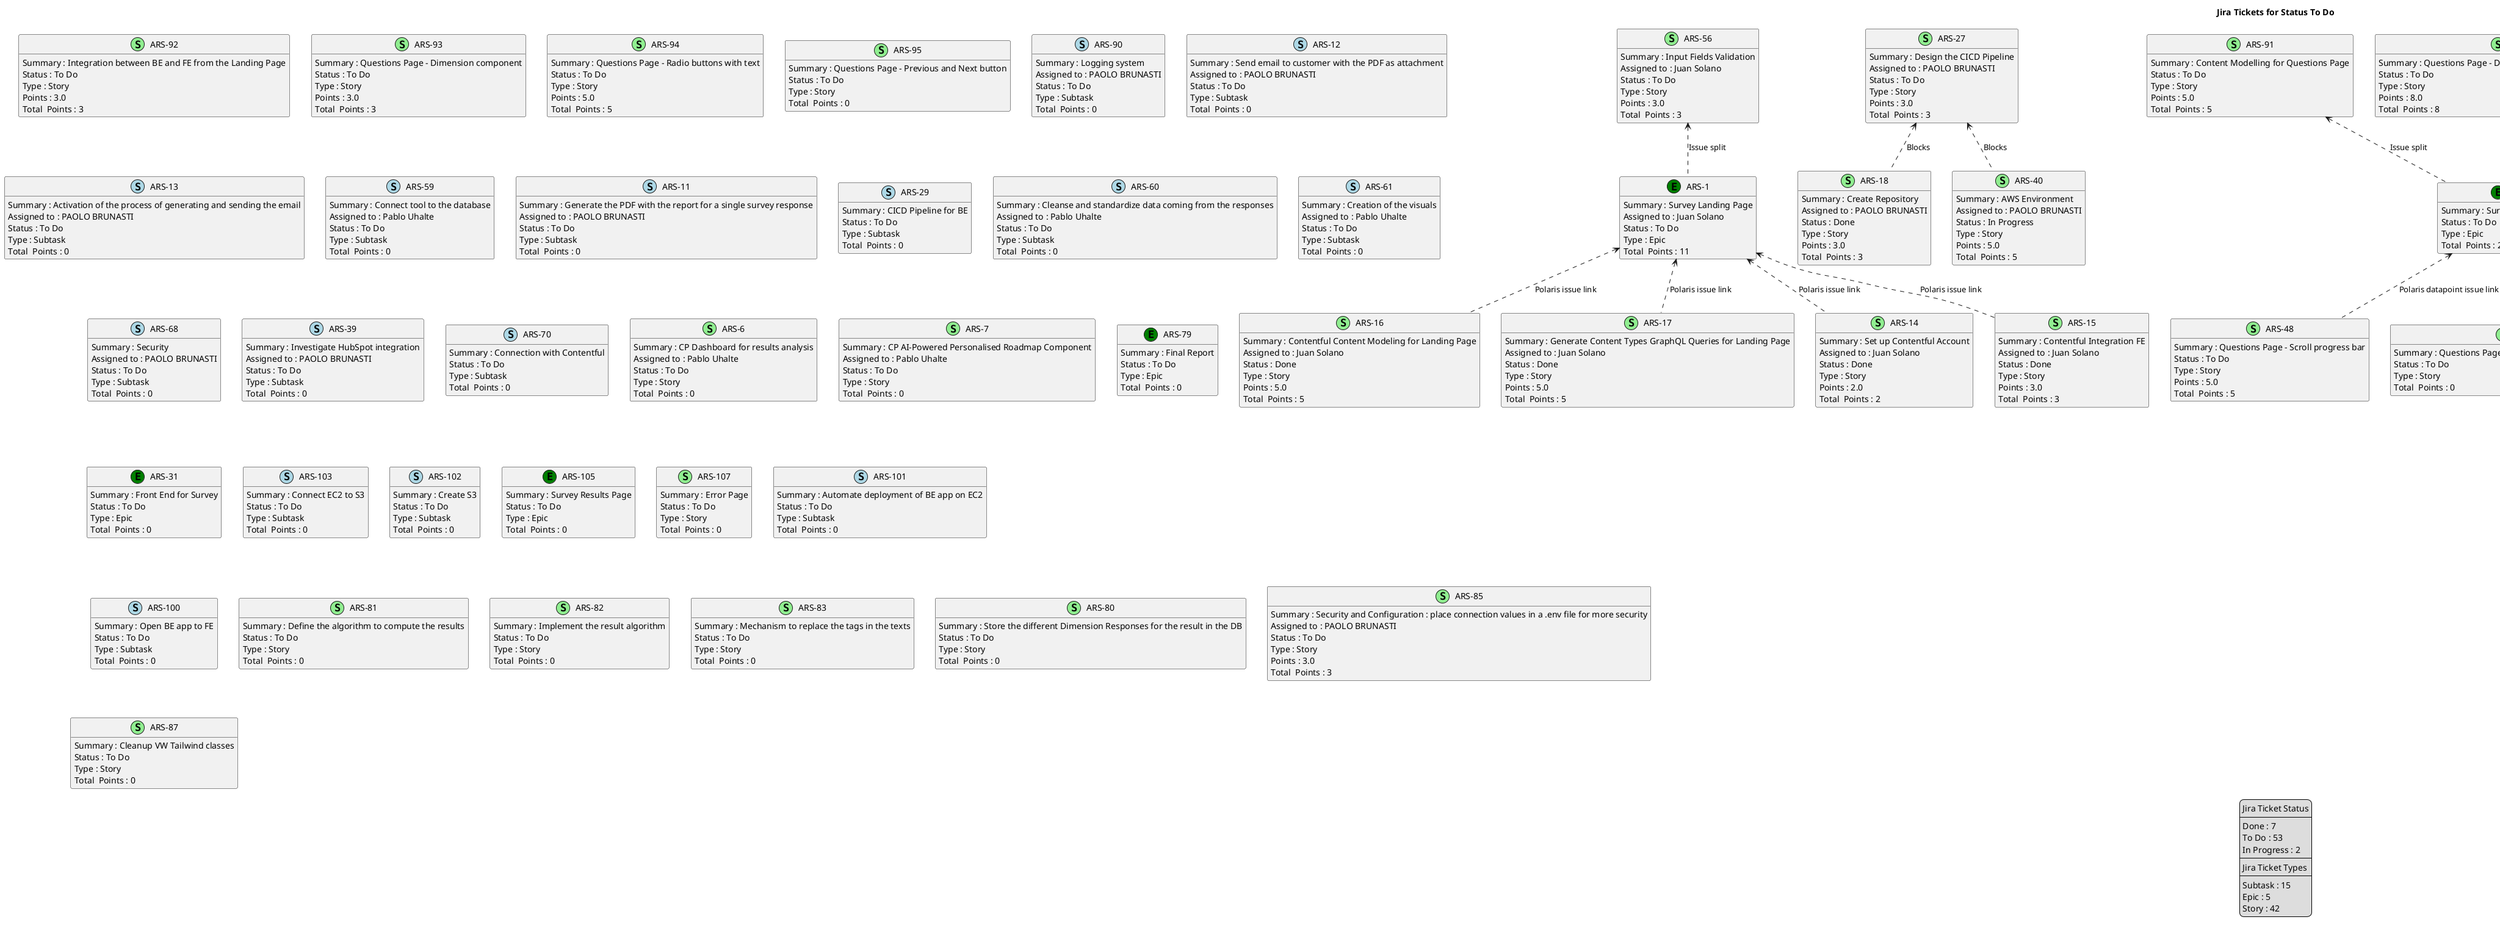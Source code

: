 @startuml
'https://plantuml.com/class-diagram

' GENERATE CLASS DIAGRAM ===========
' Generated at    : Thu May 23 13:36:26 CEST 2024

title Jira Tickets for Status To Do
hide empty members

legend
Jira Ticket Status
----
Done : 7
To Do : 53
In Progress : 2
----
Jira Ticket Types
----
Subtask : 15
Epic : 5
Story : 42
end legend


' Tickets =======
class "ARS-16" << (S,lightgreen) >> {
 Summary : Contentful Content Modeling for Landing Page
 Assigned to : Juan Solano
 Status : Done
 Type : Story
 Points : 5.0
Total  Points : 5
}

class "ARS-17" << (S,lightgreen) >> {
 Summary : Generate Content Types GraphQL Queries for Landing Page
 Assigned to : Juan Solano
 Status : Done
 Type : Story
 Points : 5.0
Total  Points : 5
}

class "ARS-18" << (S,lightgreen) >> {
 Summary : Create Repository
 Assigned to : PAOLO BRUNASTI
 Status : Done
 Type : Story
 Points : 3.0
Total  Points : 3
}

class "ARS-92" << (S,lightgreen) >> {
 Summary : Integration between BE and FE from the Landing Page
 Status : To Do
 Type : Story
 Points : 3.0
Total  Points : 3
}

class "ARS-93" << (S,lightgreen) >> {
 Summary : Questions Page - Dimension component
 Status : To Do
 Type : Story
 Points : 3.0
Total  Points : 3
}

class "ARS-94" << (S,lightgreen) >> {
 Summary : Questions Page - Radio buttons with text
 Status : To Do
 Type : Story
 Points : 5.0
Total  Points : 5
}

class "ARS-95" << (S,lightgreen) >> {
 Summary : Questions Page - Previous and Next button
 Status : To Do
 Type : Story
Total  Points : 0
}

class "ARS-90" << (S,lightblue) >> {
 Summary : Logging system
 Assigned to : PAOLO BRUNASTI
 Status : To Do
 Type : Subtask
Total  Points : 0
}

class "ARS-91" << (S,lightgreen) >> {
 Summary : Content Modelling for Questions Page
 Status : To Do
 Type : Story
 Points : 5.0
Total  Points : 5
}

class "ARS-12" << (S,lightblue) >> {
 Summary : Send email to customer with the PDF as attachment
 Assigned to : PAOLO BRUNASTI
 Status : To Do
 Type : Subtask
Total  Points : 0
}

class "ARS-56" << (S,lightgreen) >> {
 Summary : Input Fields Validation
 Assigned to : Juan Solano
 Status : To Do
 Type : Story
 Points : 3.0
Total  Points : 3
}

class "ARS-13" << (S,lightblue) >> {
 Summary : Activation of the process of generating and sending the email
 Assigned to : PAOLO BRUNASTI
 Status : To Do
 Type : Subtask
Total  Points : 0
}

class "ARS-14" << (S,lightgreen) >> {
 Summary : Set up Contentful Account
 Assigned to : Juan Solano
 Status : Done
 Type : Story
 Points : 2.0
Total  Points : 2
}

class "ARS-59" << (S,lightblue) >> {
 Summary : Connect tool to the database 
 Assigned to : Pablo Uhalte
 Status : To Do
 Type : Subtask
Total  Points : 0
}

class "ARS-15" << (S,lightgreen) >> {
 Summary : Contentful Integration FE
 Assigned to : Juan Solano
 Status : Done
 Type : Story
 Points : 3.0
Total  Points : 3
}

class "ARS-52" << (S,lightgreen) >> {
 Summary : Prototype BE architecture
 Assigned to : PAOLO BRUNASTI
 Status : Done
 Type : Story
 Points : 5.0
Total  Points : 5
}

class "ARS-11" << (S,lightblue) >> {
 Summary : Generate the PDF with the report for a single survey response
 Assigned to : PAOLO BRUNASTI
 Status : To Do
 Type : Subtask
Total  Points : 0
}

class "ARS-27" << (S,lightgreen) >> {
 Summary : Design the CICD Pipeline
 Assigned to : PAOLO BRUNASTI
 Status : To Do
 Type : Story
 Points : 3.0
Total  Points : 3
}

class "ARS-29" << (S,lightblue) >> {
 Summary : CICD Pipeline for BE
 Status : To Do
 Type : Subtask
Total  Points : 0
}

class "ARS-60" << (S,lightblue) >> {
 Summary : Cleanse and standardize data coming from the responses
 Assigned to : Pablo Uhalte
 Status : To Do
 Type : Subtask
Total  Points : 0
}

class "ARS-61" << (S,lightblue) >> {
 Summary : Creation of the visuals
 Assigned to : Pablo Uhalte
 Status : To Do
 Type : Subtask
Total  Points : 0
}

class "ARS-68" << (S,lightblue) >> {
 Summary : Security
 Assigned to : PAOLO BRUNASTI
 Status : To Do
 Type : Subtask
Total  Points : 0
}

class "ARS-25" << (S,lightgreen) >> {
 Summary : Design APIs
 Assigned to : Nneka Tielman
 Status : Done
 Type : Story
 Points : 5.0
Total  Points : 5
}

class "ARS-26" << (S,lightgreen) >> {
 Summary : Implement APIs
 Assigned to : Nneka Tielman
 Status : To Do
 Type : Story
Total  Points : 0
}

class "ARS-63" << (S,lightgreen) >> {
 Summary : Implement Analytics API - user endpoints
 Assigned to : Nneka Tielman
 Status : In Progress
 Type : Story
 Points : 3.0
Total  Points : 3
}

class "ARS-64" << (S,lightgreen) >> {
 Summary : Auth for Analytics API
 Status : To Do
 Type : Story
Total  Points : 0
}

class "ARS-39" << (S,lightblue) >> {
 Summary : Investigate HubSpot integration
 Assigned to : PAOLO BRUNASTI
 Status : To Do
 Type : Subtask
Total  Points : 0
}

class "ARS-70" << (S,lightblue) >> {
 Summary : Connection with Contentful
 Status : To Do
 Type : Subtask
Total  Points : 0
}

class "ARS-5" << (S,lightgreen) >> {
 Summary : Email with Results as a pdf
 Assigned to : PAOLO BRUNASTI
 Status : To Do
 Type : Story
 Points : 5.0
Total  Points : 5
}

class "ARS-6" << (S,lightgreen) >> {
 Summary : CP Dashboard for results analysis
 Assigned to : Pablo Uhalte
 Status : To Do
 Type : Story
Total  Points : 0
}

class "ARS-72" << (S,lightgreen) >> {
 Summary : Implement Analytics API - results endpoints
 Status : To Do
 Type : Story
 Points : 5.0
Total  Points : 5
}

class "ARS-3" << (S,lightgreen) >> {
 Summary : Questions Page - Dimensions Progress Bar Component
 Status : To Do
 Type : Story
 Points : 8.0
Total  Points : 8
}

class "ARS-4" << (S,lightgreen) >> {
 Summary : Survey Results Page
 Status : To Do
 Type : Story
Total  Points : 0
}

class "ARS-9" << (S,lightgreen) >> {
 Summary : Results Page - Personalised High-Level Roadmap Component with AI
 Status : To Do
 Type : Story
Total  Points : 0
}

class "ARS-7" << (S,lightgreen) >> {
 Summary : CP AI-Powered Personalised Roadmap Component
 Assigned to : Pablo Uhalte
 Status : To Do
 Type : Story
Total  Points : 0
}

class "ARS-8" << (S,lightgreen) >> {
 Summary : Results Page - Scoring Graphic Component
 Status : To Do
 Type : Story
Total  Points : 0
}

class "ARS-79" << (E,green) >> {
 Summary : Final Report
 Status : To Do
 Type : Epic
Total  Points : 0
}

class "ARS-1" << (E,green) >> {
 Summary : Survey Landing Page
 Assigned to : Juan Solano
 Status : To Do
 Type : Epic
Total  Points : 11
}

class "ARS-74" << (S,lightgreen) >> {
 Summary : Implement FE API - submit survey endpoint
 Status : To Do
 Type : Story
 Points : 8.0
Total  Points : 8
}

class "ARS-2" << (E,green) >> {
 Summary : Survey Questions Pages
 Status : To Do
 Type : Epic
Total  Points : 26
}

class "ARS-31" << (E,green) >> {
 Summary : Front End for Survey
 Status : To Do
 Type : Epic
Total  Points : 0
}

class "ARS-75" << (S,lightgreen) >> {
 Summary : Generate pdf with spider graph
 Assigned to : PAOLO BRUNASTI
 Status : To Do
 Type : Story
 Points : 8.0
Total  Points : 8
}

class "ARS-76" << (S,lightgreen) >> {
 Summary : Set up Contentful to DB webhook
 Status : To Do
 Type : Story
Total  Points : 0
}

class "ARS-33" << (S,lightgreen) >> {
 Summary : Questions Page - Save Survey Progress
 Status : To Do
 Type : Story
Total  Points : 0
}

class "ARS-103" << (S,lightblue) >> {
 Summary : Connect EC2 to S3
 Status : To Do
 Type : Subtask
Total  Points : 0
}

class "ARS-102" << (S,lightblue) >> {
 Summary : Create S3
 Status : To Do
 Type : Subtask
Total  Points : 0
}

class "ARS-105" << (E,green) >> {
 Summary : Survey Results Page
 Status : To Do
 Type : Epic
Total  Points : 0
}

class "ARS-107" << (S,lightgreen) >> {
 Summary : Error Page
 Status : To Do
 Type : Story
Total  Points : 0
}

class "ARS-101" << (S,lightblue) >> {
 Summary : Automate deployment of BE app on EC2
 Status : To Do
 Type : Subtask
Total  Points : 0
}

class "ARS-100" << (S,lightblue) >> {
 Summary : Open BE app to FE
 Status : To Do
 Type : Subtask
Total  Points : 0
}

class "ARS-81" << (S,lightgreen) >> {
 Summary : Define the algorithm to compute the results
 Status : To Do
 Type : Story
Total  Points : 0
}

class "ARS-82" << (S,lightgreen) >> {
 Summary : Implement the result algorithm
 Status : To Do
 Type : Story
Total  Points : 0
}

class "ARS-83" << (S,lightgreen) >> {
 Summary : Mechanism to replace the tags in the texts
 Status : To Do
 Type : Story
Total  Points : 0
}

class "ARS-40" << (S,lightgreen) >> {
 Summary : AWS Environment
 Assigned to : PAOLO BRUNASTI
 Status : In Progress
 Type : Story
 Points : 5.0
Total  Points : 5
}

class "ARS-80" << (S,lightgreen) >> {
 Summary : Store the different Dimension Responses for the result in the DB
 Status : To Do
 Type : Story
Total  Points : 0
}

class "ARS-48" << (S,lightgreen) >> {
 Summary : Questions Page - Scroll progress bar
 Status : To Do
 Type : Story
 Points : 5.0
Total  Points : 5
}

class "ARS-41" << (S,lightgreen) >> {
 Summary : Questions Page - Personalised with company name
 Status : To Do
 Type : Story
Total  Points : 0
}

class "ARS-85" << (S,lightgreen) >> {
 Summary : Security and Configuration : place connection values in a .env file for more security
 Assigned to : PAOLO BRUNASTI
 Status : To Do
 Type : Story
 Points : 3.0
Total  Points : 3
}

class "ARS-42" << (S,lightgreen) >> {
 Summary : Results Page - Personalised Thank you message
 Status : To Do
 Type : Story
Total  Points : 0
}

class "ARS-43" << (S,lightgreen) >> {
 Summary : Survey Hubspot integration
 Assigned to : PAOLO BRUNASTI
 Status : To Do
 Type : Story
 Points : 8.0
Total  Points : 8
}

class "ARS-87" << (S,lightgreen) >> {
 Summary : Cleanup VW Tailwind classes
 Status : To Do
 Type : Story
Total  Points : 0
}

class "ARS-88" << (S,lightgreen) >> {
 Summary : Extends BE architecture
 Assigned to : PAOLO BRUNASTI
 Status : To Do
 Type : Story
 Points : 5.0
Total  Points : 5
}



' Links =======
"ARS-91" <.. "ARS-2" : Issue split
"ARS-27" <.. "ARS-18" : Blocks
"ARS-27" <.. "ARS-40" : Blocks
"ARS-26" <.. "ARS-25" : Blocks
"ARS-33" <.. "ARS-2" : Issue split
"ARS-42" <.. "ARS-4" : Polaris datapoint issue link
"ARS-56" <.. "ARS-1" : Issue split
"ARS-64" <.. "ARS-72" : Blocks
"ARS-64" <.. "ARS-63" : Blocks
"ARS-64" <.. "ARS-26" : Issue split
"ARS-5" <.. "ARS-74" : Issue split
"ARS-72" <.. "ARS-26" : Issue split
"ARS-3" <.. "ARS-2" : Issue split
"ARS-9" <.. "ARS-4" : Issue split
"ARS-8" <.. "ARS-4" : Issue split
"ARS-74" <.. "ARS-26" : Issue split
"ARS-74" <.. "ARS-43" : Relates
"ARS-1" <.. "ARS-14" : Polaris issue link
"ARS-1" <.. "ARS-15" : Polaris issue link
"ARS-1" <.. "ARS-16" : Polaris issue link
"ARS-1" <.. "ARS-17" : Polaris issue link
"ARS-75" <.. "ARS-74" : Issue split
"ARS-2" <.. "ARS-48" : Polaris datapoint issue link
"ARS-2" <.. "ARS-41" : Polaris datapoint issue link
"ARS-76" <.. "ARS-26" : Relates
"ARS-76" <.. "ARS-52" : Relates
"ARS-76" <.. "ARS-88" : Relates
"ARS-88" <.. "ARS-52" : Blocks


@enduml

